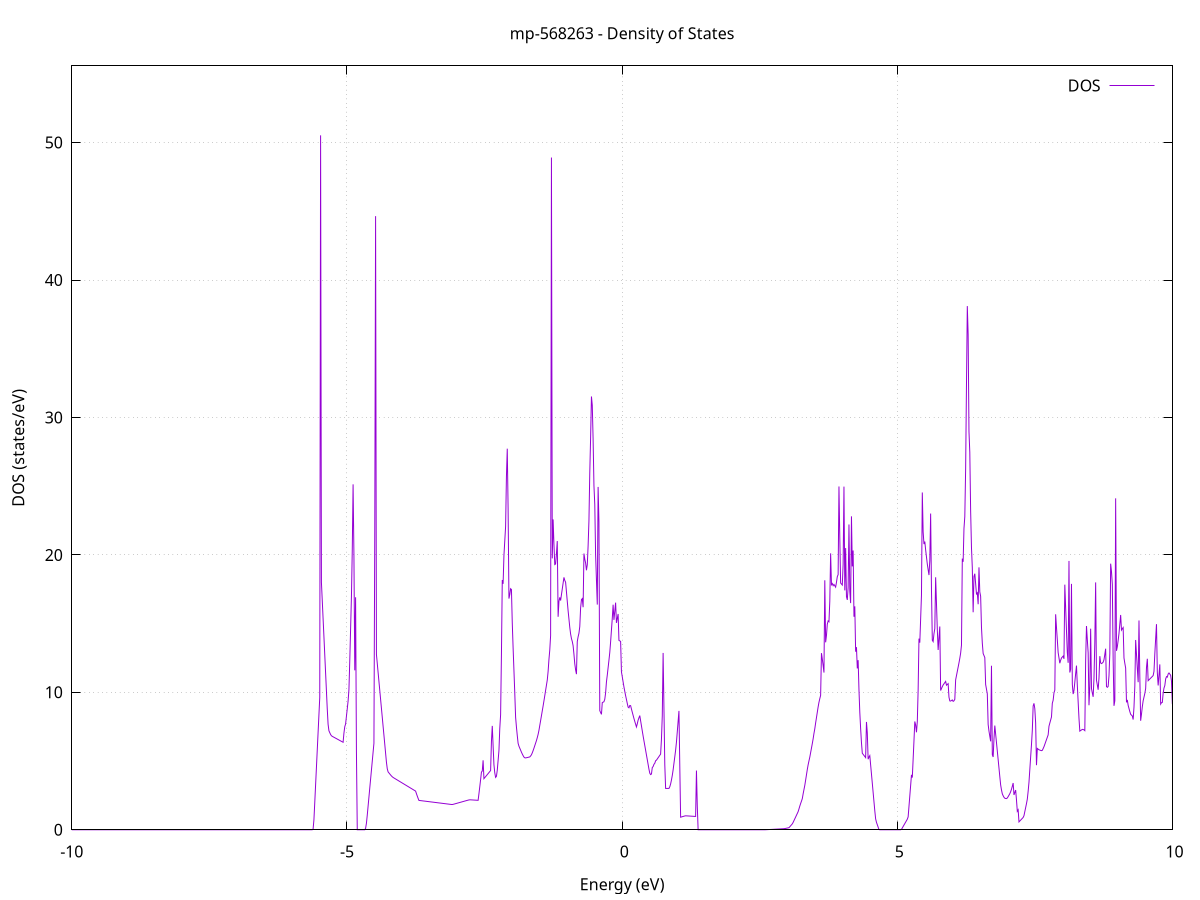 set title 'mp-568263 - Density of States'
set xlabel 'Energy (eV)'
set ylabel 'DOS (states/eV)'
set grid
set xrange [-10:10]
set yrange [0:55.580]
set xzeroaxis lt -1
set terminal png size 800,600
set output 'mp-568263_dos_gnuplot.png'
plot '-' using 1:2 with lines title 'DOS'
-14.837700 0.000000
-14.822500 0.000000
-14.807400 0.000000
-14.792200 0.000000
-14.777100 0.000000
-14.761900 0.000000
-14.746800 0.000000
-14.731700 0.000000
-14.716500 0.000000
-14.701400 0.000000
-14.686200 0.000000
-14.671100 0.000000
-14.655900 0.000000
-14.640800 0.000000
-14.625700 0.000000
-14.610500 0.000000
-14.595400 0.000000
-14.580200 0.000000
-14.565100 0.000000
-14.549900 0.000000
-14.534800 0.000000
-14.519700 0.000000
-14.504500 0.000000
-14.489400 0.000000
-14.474200 0.000000
-14.459100 0.000000
-14.443900 0.000000
-14.428800 0.000000
-14.413700 0.000000
-14.398500 0.000000
-14.383400 0.000000
-14.368200 0.000000
-14.353100 0.000000
-14.337900 0.000000
-14.322800 0.000000
-14.307700 0.000000
-14.292500 0.000000
-14.277400 0.000000
-14.262200 0.000000
-14.247100 0.000000
-14.231900 0.000000
-14.216800 0.000000
-14.201700 0.000000
-14.186500 0.000000
-14.171400 0.000000
-14.156200 0.000000
-14.141100 0.000000
-14.125900 0.000000
-14.110800 0.000000
-14.095700 0.000000
-14.080500 0.000000
-14.065400 0.000000
-14.050200 0.000000
-14.035100 0.000000
-14.019900 0.000000
-14.004800 0.000000
-13.989700 0.000000
-13.974500 0.000000
-13.959400 0.000000
-13.944200 0.000000
-13.929100 0.000000
-13.913900 0.000000
-13.898800 0.000000
-13.883700 0.000000
-13.868500 0.000000
-13.853400 0.000000
-13.838200 0.000000
-13.823100 0.000000
-13.807900 0.000000
-13.792800 0.000000
-13.777700 0.000000
-13.762500 0.000000
-13.747400 0.000000
-13.732200 0.000000
-13.717100 0.000000
-13.701900 0.000000
-13.686800 0.000000
-13.671700 0.000000
-13.656500 0.000000
-13.641400 0.000000
-13.626200 0.000000
-13.611100 0.000000
-13.595900 0.000000
-13.580800 0.000000
-13.565700 0.000000
-13.550500 0.000000
-13.535400 0.000000
-13.520200 0.000000
-13.505100 0.000000
-13.489900 0.000000
-13.474800 0.000000
-13.459700 92.457700
-13.444500 117.088900
-13.429400 73.744900
-13.414200 59.741200
-13.399100 91.254600
-13.383900 392.393600
-13.368800 118.407900
-13.353600 327.281800
-13.338500 81.419100
-13.323400 65.420200
-13.308200 60.007200
-13.293100 42.726800
-13.277900 845.178400
-13.262800 51.817900
-13.247600 15.681500
-13.232500 691.344100
-13.217400 260.769600
-13.202200 468.293900
-13.187100 200.844200
-13.171900 0.000000
-13.156800 0.000000
-13.141600 0.000000
-13.126500 146.527800
-13.111400 272.401500
-13.096200 134.084400
-13.081100 435.136700
-13.065900 0.000000
-13.050800 5.801700
-13.035600 15.669800
-13.020500 34.497500
-13.005400 44.873100
-12.990200 90.411000
-12.975100 227.543200
-12.959900 0.000000
-12.944800 0.000000
-12.929600 0.000000
-12.914500 0.000000
-12.899400 0.000000
-12.884200 0.000000
-12.869100 0.000000
-12.853900 0.000000
-12.838800 0.000000
-12.823600 0.000000
-12.808500 0.000000
-12.793400 0.000000
-12.778200 0.000000
-12.763100 0.000000
-12.747900 0.000000
-12.732800 0.000000
-12.717600 0.000000
-12.702500 0.000000
-12.687400 0.000000
-12.672200 0.000000
-12.657100 0.000000
-12.641900 0.000000
-12.626800 0.000000
-12.611600 0.000000
-12.596500 0.000000
-12.581400 0.000000
-12.566200 0.000000
-12.551100 0.000000
-12.535900 0.000000
-12.520800 0.000000
-12.505600 0.000000
-12.490500 0.000000
-12.475400 0.000000
-12.460200 0.000000
-12.445100 0.000000
-12.429900 0.000000
-12.414800 0.000000
-12.399600 0.000000
-12.384500 0.000000
-12.369400 0.000000
-12.354200 0.000000
-12.339100 0.000000
-12.323900 0.000000
-12.308800 0.000000
-12.293600 0.000000
-12.278500 0.000000
-12.263400 0.000000
-12.248200 0.000000
-12.233100 0.000000
-12.217900 0.000000
-12.202800 0.000000
-12.187600 0.000000
-12.172500 0.097200
-12.157400 0.330200
-12.142200 0.652800
-12.127100 1.072400
-12.111900 1.504400
-12.096800 1.936400
-12.081600 2.368400
-12.066500 2.800300
-12.051400 3.232300
-12.036200 3.664300
-12.021100 3.581800
-12.005900 3.413700
-11.990800 3.097900
-11.975600 2.840600
-11.960500 3.089300
-11.945400 3.521300
-11.930200 4.057600
-11.915100 4.618000
-11.899900 5.178300
-11.884800 5.738600
-11.869600 6.299000
-11.854500 6.859300
-11.839400 6.852600
-11.824200 7.303000
-11.809100 6.561000
-11.793900 6.788600
-11.778800 6.349100
-11.763600 6.463900
-11.748500 6.578800
-11.733300 6.693300
-11.718200 6.798300
-11.703100 6.886900
-11.687900 6.969600
-11.672800 7.046200
-11.657600 7.122800
-11.642500 7.199400
-11.627300 7.276000
-11.612200 7.352600
-11.597100 7.433800
-11.581900 7.525600
-11.566800 7.621300
-11.551600 7.717700
-11.536500 7.799100
-11.521300 7.870500
-11.506200 7.936200
-11.491100 8.001900
-11.475900 8.067600
-11.460800 8.133300
-11.445600 8.203500
-11.430500 8.278600
-11.415300 8.368000
-11.400200 8.465200
-11.385100 8.564800
-11.369900 8.664300
-11.354800 8.763900
-11.339600 8.863400
-11.324500 8.963000
-11.309300 9.062600
-11.294200 9.162100
-11.279100 9.261700
-11.263900 9.461500
-11.248800 9.797900
-11.233600 10.081900
-11.218500 10.289900
-11.203300 10.498000
-11.188200 10.706100
-11.173100 10.914200
-11.157900 11.122200
-11.142800 11.434200
-11.127600 11.778700
-11.112500 12.187700
-11.097300 12.671900
-11.082200 13.084500
-11.067100 13.511900
-11.051900 13.939400
-11.036800 14.366900
-11.021600 14.794300
-11.006500 15.221800
-10.991300 15.664400
-10.976200 16.139700
-10.961100 16.655300
-10.945900 17.181500
-10.930800 17.707600
-10.915600 18.233800
-10.900500 18.760000
-10.885300 20.088600
-10.870200 50.747400
-10.855100 25.533600
-10.839900 21.593900
-10.824800 21.076800
-10.809600 20.559800
-10.794500 20.387100
-10.779300 21.840200
-10.764200 37.894300
-10.749100 19.504000
-10.733900 17.688800
-10.718800 15.873500
-10.703600 11.028800
-10.688500 8.868600
-10.673300 7.861700
-10.658200 6.854800
-10.643100 5.848000
-10.627900 2.588200
-10.612800 0.000000
-10.597600 0.000000
-10.582500 0.000000
-10.567300 0.000000
-10.552200 0.000000
-10.537100 0.000000
-10.521900 0.000000
-10.506800 0.000000
-10.491600 0.000000
-10.476500 0.000000
-10.461300 0.000000
-10.446200 0.000000
-10.431100 0.000000
-10.415900 0.000000
-10.400800 0.000000
-10.385600 0.000000
-10.370500 0.000000
-10.355300 0.000000
-10.340200 0.000000
-10.325100 0.000000
-10.309900 0.000000
-10.294800 0.000000
-10.279600 0.000000
-10.264500 0.000000
-10.249300 0.000000
-10.234200 0.000000
-10.219100 0.000000
-10.203900 0.000000
-10.188800 0.000000
-10.173600 0.000000
-10.158500 0.000000
-10.143300 0.000000
-10.128200 0.000000
-10.113100 0.000000
-10.097900 0.000000
-10.082800 0.000000
-10.067600 0.000000
-10.052500 0.000000
-10.037300 0.000000
-10.022200 0.000000
-10.007000 0.000000
-9.991900 0.000000
-9.976800 0.000000
-9.961600 0.000000
-9.946500 0.000000
-9.931300 0.000000
-9.916200 0.000000
-9.901000 0.000000
-9.885900 0.000000
-9.870800 0.000000
-9.855600 0.000000
-9.840500 0.000000
-9.825300 0.000000
-9.810200 0.000000
-9.795000 0.000000
-9.779900 0.000000
-9.764800 0.000000
-9.749600 0.000000
-9.734500 0.000000
-9.719300 0.000000
-9.704200 0.000000
-9.689000 0.000000
-9.673900 0.000000
-9.658800 0.000000
-9.643600 0.000000
-9.628500 0.000000
-9.613300 0.000000
-9.598200 0.000000
-9.583000 0.000000
-9.567900 0.000000
-9.552800 0.000000
-9.537600 0.000000
-9.522500 0.000000
-9.507300 0.000000
-9.492200 0.000000
-9.477000 0.000000
-9.461900 0.000000
-9.446800 0.000000
-9.431600 0.000000
-9.416500 0.000000
-9.401300 0.000000
-9.386200 0.000000
-9.371000 0.000000
-9.355900 0.000000
-9.340800 0.000000
-9.325600 0.000000
-9.310500 0.000000
-9.295300 0.000000
-9.280200 0.000000
-9.265000 0.000000
-9.249900 0.000000
-9.234800 0.000000
-9.219600 0.000000
-9.204500 0.000000
-9.189300 0.000000
-9.174200 0.000000
-9.159000 0.000000
-9.143900 0.000000
-9.128800 0.000000
-9.113600 0.000000
-9.098500 0.000000
-9.083300 0.000000
-9.068200 0.000000
-9.053000 0.000000
-9.037900 0.000000
-9.022800 0.000000
-9.007600 0.000000
-8.992500 0.000000
-8.977300 0.000000
-8.962200 0.000000
-8.947000 0.000000
-8.931900 0.000000
-8.916800 0.000000
-8.901600 0.000000
-8.886500 0.000000
-8.871300 0.000000
-8.856200 0.000000
-8.841000 0.000000
-8.825900 0.000000
-8.810800 0.000000
-8.795600 0.000000
-8.780500 0.000000
-8.765300 0.000000
-8.750200 0.000000
-8.735000 0.000000
-8.719900 0.000000
-8.704800 0.000000
-8.689600 0.000000
-8.674500 0.000000
-8.659300 0.000000
-8.644200 0.000000
-8.629000 0.000000
-8.613900 0.000000
-8.598800 0.000000
-8.583600 0.000000
-8.568500 0.000000
-8.553300 0.000000
-8.538200 0.000000
-8.523000 0.000000
-8.507900 0.000000
-8.492800 0.000000
-8.477600 0.000000
-8.462500 0.000000
-8.447300 0.000000
-8.432200 0.000000
-8.417000 0.000000
-8.401900 0.000000
-8.386700 0.000000
-8.371600 0.000000
-8.356500 0.000000
-8.341300 0.000000
-8.326200 0.000000
-8.311000 0.000000
-8.295900 0.000000
-8.280700 0.000000
-8.265600 0.000000
-8.250500 0.000000
-8.235300 0.000000
-8.220200 0.000000
-8.205000 0.000000
-8.189900 0.000000
-8.174700 0.000000
-8.159600 0.000000
-8.144500 0.000000
-8.129300 0.000000
-8.114200 0.000000
-8.099000 0.000000
-8.083900 0.000000
-8.068700 0.000000
-8.053600 0.000000
-8.038500 0.000000
-8.023300 0.000000
-8.008200 0.000000
-7.993000 0.000000
-7.977900 0.000000
-7.962700 0.000000
-7.947600 0.000000
-7.932500 0.000000
-7.917300 0.000000
-7.902200 0.000000
-7.887000 0.000000
-7.871900 0.000000
-7.856700 0.000000
-7.841600 0.000000
-7.826500 0.000000
-7.811300 0.000000
-7.796200 0.000000
-7.781000 0.000000
-7.765900 0.000000
-7.750700 0.000000
-7.735600 0.000000
-7.720500 0.000000
-7.705300 0.000000
-7.690200 0.000000
-7.675000 0.000000
-7.659900 0.000000
-7.644700 0.000000
-7.629600 0.000000
-7.614500 0.000000
-7.599300 0.000000
-7.584200 0.000000
-7.569000 0.000000
-7.553900 0.000000
-7.538700 0.000000
-7.523600 0.000000
-7.508500 0.000000
-7.493300 0.000000
-7.478200 0.000000
-7.463000 0.000000
-7.447900 0.000000
-7.432700 0.000000
-7.417600 0.000000
-7.402500 0.000000
-7.387300 0.000000
-7.372200 0.000000
-7.357000 0.000000
-7.341900 0.000000
-7.326700 0.000000
-7.311600 0.000000
-7.296500 0.000000
-7.281300 0.000000
-7.266200 0.000000
-7.251000 0.000000
-7.235900 0.000000
-7.220700 0.000000
-7.205600 0.000000
-7.190500 0.000000
-7.175300 0.000000
-7.160200 0.000000
-7.145000 0.000000
-7.129900 0.000000
-7.114700 0.000000
-7.099600 0.000000
-7.084500 0.000000
-7.069300 0.000000
-7.054200 0.000000
-7.039000 0.000000
-7.023900 0.000000
-7.008700 0.000000
-6.993600 0.000000
-6.978500 0.000000
-6.963300 0.000000
-6.948200 0.000000
-6.933000 0.000000
-6.917900 0.000000
-6.902700 0.000000
-6.887600 0.000000
-6.872500 0.000000
-6.857300 0.000000
-6.842200 0.000000
-6.827000 0.000000
-6.811900 0.000000
-6.796700 0.000000
-6.781600 0.000000
-6.766500 0.000000
-6.751300 0.000000
-6.736200 0.000000
-6.721000 0.000000
-6.705900 0.000000
-6.690700 0.000000
-6.675600 0.000000
-6.660400 0.000000
-6.645300 0.000000
-6.630200 0.000000
-6.615000 0.000000
-6.599900 0.000000
-6.584700 0.000000
-6.569600 0.000000
-6.554400 0.000000
-6.539300 0.000000
-6.524200 0.000000
-6.509000 0.000000
-6.493900 0.000000
-6.478700 0.000000
-6.463600 0.000000
-6.448400 0.000000
-6.433300 0.000000
-6.418200 0.000000
-6.403000 0.000000
-6.387900 0.000000
-6.372700 0.000000
-6.357600 0.000000
-6.342400 0.000000
-6.327300 0.000000
-6.312200 0.000000
-6.297000 0.000000
-6.281900 0.000000
-6.266700 0.000000
-6.251600 0.000000
-6.236400 0.000000
-6.221300 0.000000
-6.206200 0.000000
-6.191000 0.000000
-6.175900 0.000000
-6.160700 0.000000
-6.145600 0.000000
-6.130400 0.000000
-6.115300 0.000000
-6.100200 0.000000
-6.085000 0.000000
-6.069900 0.000000
-6.054700 0.000000
-6.039600 0.000000
-6.024400 0.000000
-6.009300 0.000000
-5.994200 0.000000
-5.979000 0.000000
-5.963900 0.000000
-5.948700 0.000000
-5.933600 0.000000
-5.918400 0.000000
-5.903300 0.000000
-5.888200 0.000000
-5.873000 0.000000
-5.857900 0.000000
-5.842700 0.000000
-5.827600 0.000000
-5.812400 0.000000
-5.797300 0.000000
-5.782200 0.000000
-5.767000 0.000000
-5.751900 0.000000
-5.736700 0.000000
-5.721600 0.000000
-5.706400 0.000000
-5.691300 0.000000
-5.676200 0.000000
-5.661000 0.000000
-5.645900 0.000000
-5.630700 0.000000
-5.615600 0.055700
-5.600400 0.724300
-5.585300 1.971200
-5.570200 3.248300
-5.555000 4.525400
-5.539900 5.802600
-5.524700 7.079700
-5.509600 8.356800
-5.494400 9.634000
-5.479300 50.527200
-5.464200 17.996200
-5.449000 16.681600
-5.433900 15.366900
-5.418700 14.052300
-5.403600 12.737700
-5.388400 11.423000
-5.373300 10.108400
-5.358200 8.793700
-5.343000 7.675900
-5.327900 7.204500
-5.312700 7.067200
-5.297600 6.933400
-5.282400 6.842600
-5.267300 6.798400
-5.252200 6.765200
-5.237000 6.732000
-5.221900 6.698800
-5.206700 6.665500
-5.191600 6.632300
-5.176400 6.599100
-5.161300 6.565900
-5.146200 6.532600
-5.131000 6.499400
-5.115900 6.466200
-5.100700 6.433000
-5.085600 6.399700
-5.070400 6.366500
-5.055300 7.028300
-5.040100 7.498500
-5.025000 7.696800
-5.009900 8.253200
-4.994700 8.809600
-4.979600 9.366100
-4.964400 10.190300
-4.949300 12.250100
-4.934100 14.598200
-4.919000 16.946300
-4.903900 20.286000
-4.888700 25.133900
-4.873600 19.984700
-4.858400 11.600900
-4.843300 16.915000
-4.828100 5.709100
-4.813000 0.000000
-4.797900 0.000000
-4.782700 0.000000
-4.767600 0.000000
-4.752400 0.000000
-4.737300 0.000000
-4.722100 0.000000
-4.707000 0.000000
-4.691900 0.000000
-4.676700 0.000000
-4.661600 0.103500
-4.646400 0.471400
-4.631300 1.065100
-4.616100 1.718900
-4.601000 2.372700
-4.585900 3.026500
-4.570700 3.680300
-4.555600 4.334200
-4.540400 4.988000
-4.525300 5.641800
-4.510100 6.295600
-4.495000 21.596300
-4.479900 44.647400
-4.464700 12.760700
-4.449600 12.107500
-4.434400 11.454300
-4.419300 10.801100
-4.404100 10.147800
-4.389000 9.494600
-4.373900 8.841400
-4.358700 8.188200
-4.343600 7.535000
-4.328400 6.881800
-4.313300 6.228600
-4.298100 5.575400
-4.283000 4.922200
-4.267900 4.441300
-4.252700 4.212400
-4.237600 4.137400
-4.222400 4.062400
-4.207300 3.987400
-4.192100 3.918000
-4.177000 3.856800
-4.161900 3.809300
-4.146700 3.769900
-4.131600 3.733100
-4.116400 3.696400
-4.101300 3.659600
-4.086100 3.622800
-4.071000 3.586100
-4.055900 3.549300
-4.040700 3.512500
-4.025600 3.475800
-4.010400 3.439000
-3.995300 3.402200
-3.980100 3.365400
-3.965000 3.328700
-3.949900 3.291900
-3.934700 3.255100
-3.919600 3.218400
-3.904400 3.181600
-3.889300 3.144800
-3.874100 3.108100
-3.859000 3.071300
-3.843900 3.034500
-3.828700 2.997800
-3.813600 2.961000
-3.798400 2.924200
-3.783300 2.887500
-3.768100 2.850700
-3.753000 2.813900
-3.737900 2.627200
-3.722700 2.453300
-3.707600 2.288900
-3.692400 2.137200
-3.677300 2.129600
-3.662100 2.122000
-3.647000 2.114400
-3.631900 2.106800
-3.616700 2.099200
-3.601600 2.091600
-3.586400 2.084000
-3.571300 2.076400
-3.556100 2.068800
-3.541000 2.061200
-3.525900 2.053600
-3.510700 2.046000
-3.495600 2.038400
-3.480400 2.030800
-3.465300 2.023200
-3.450100 2.015600
-3.435000 2.008000
-3.419800 2.000400
-3.404700 1.992800
-3.389600 1.985200
-3.374400 1.977600
-3.359300 1.970000
-3.344100 1.962400
-3.329000 1.954800
-3.313800 1.947200
-3.298700 1.939600
-3.283600 1.932000
-3.268400 1.924400
-3.253300 1.916800
-3.238100 1.909200
-3.223000 1.901600
-3.207800 1.894000
-3.192700 1.886400
-3.177600 1.878800
-3.162400 1.871200
-3.147300 1.863600
-3.132100 1.856000
-3.117000 1.848400
-3.101800 1.840800
-3.086700 1.839000
-3.071600 1.850200
-3.056400 1.866800
-3.041300 1.883800
-3.026100 1.900900
-3.011000 1.917900
-2.995800 1.935000
-2.980700 1.952000
-2.965600 1.969100
-2.950400 1.986100
-2.935300 2.003200
-2.920100 2.020200
-2.905000 2.037300
-2.889800 2.054300
-2.874700 2.071400
-2.859600 2.088400
-2.844400 2.105500
-2.829300 2.122500
-2.814100 2.139600
-2.799000 2.156600
-2.783800 2.170600
-2.768700 2.178300
-2.753600 2.178000
-2.738400 2.174700
-2.723300 2.170700
-2.708100 2.166700
-2.693000 2.162600
-2.677800 2.158600
-2.662700 2.154600
-2.647600 2.150600
-2.632400 2.146600
-2.617300 2.142600
-2.602100 2.618100
-2.587000 3.127500
-2.571800 3.648400
-2.556700 4.196600
-2.541600 4.273000
-2.526400 5.053200
-2.511300 3.718700
-2.496100 3.792500
-2.481000 3.866300
-2.465800 3.940100
-2.450700 4.013900
-2.435600 4.087600
-2.420400 4.161400
-2.405300 4.235200
-2.390100 4.309000
-2.375000 6.411800
-2.359800 7.560700
-2.344700 6.110500
-2.329600 4.734600
-2.314400 4.147100
-2.299300 3.811000
-2.284100 3.888900
-2.269000 4.337100
-2.253800 5.045500
-2.238700 5.754000
-2.223600 7.357100
-2.208400 8.370800
-2.193300 12.744700
-2.178100 18.172000
-2.163000 17.897000
-2.147800 19.960700
-2.132700 21.011600
-2.117600 22.062600
-2.102400 25.698900
-2.087300 27.729900
-2.072100 23.372900
-2.057000 16.820600
-2.041800 17.108800
-2.026700 17.539500
-2.011600 17.482000
-1.996400 15.047500
-1.981300 13.242800
-1.966100 11.592000
-1.951000 9.947500
-1.935800 8.184700
-1.920700 7.475200
-1.905600 6.857500
-1.890400 6.291000
-1.875300 6.085700
-1.860100 5.939700
-1.845000 5.793600
-1.829800 5.647600
-1.814700 5.515400
-1.799600 5.395900
-1.784400 5.289500
-1.769300 5.238800
-1.754100 5.227400
-1.739000 5.241900
-1.723800 5.256400
-1.708700 5.271000
-1.693500 5.285500
-1.678400 5.300000
-1.663300 5.369800
-1.648100 5.456200
-1.633000 5.597100
-1.617800 5.758400
-1.602700 5.934400
-1.587500 6.118900
-1.572400 6.303400
-1.557300 6.487900
-1.542100 6.703500
-1.527000 6.940900
-1.511800 7.232600
-1.496700 7.587300
-1.481500 7.941900
-1.466400 8.296500
-1.451300 8.651200
-1.436100 9.005800
-1.421000 9.374700
-1.405800 9.756100
-1.390700 10.137500
-1.375500 10.518800
-1.360400 10.900200
-1.345300 11.517700
-1.330100 12.390000
-1.315000 13.076800
-1.299800 14.131300
-1.284700 48.908800
-1.269500 19.747300
-1.254400 22.579200
-1.239300 20.792400
-1.224100 19.296400
-1.209000 19.339400
-1.193800 20.092400
-1.178700 21.007100
-1.163500 15.495200
-1.148400 16.617600
-1.133300 16.907400
-1.118100 16.682100
-1.103000 17.102800
-1.087800 17.523500
-1.072700 17.944200
-1.057500 18.364900
-1.042400 18.142500
-1.027300 18.010500
-1.012100 17.317500
-0.997000 16.624500
-0.981800 15.931600
-0.966700 15.332900
-0.951500 14.727900
-0.936400 14.244900
-0.921300 13.914500
-0.906100 13.699900
-0.891000 13.391300
-0.875800 12.772000
-0.860700 12.074300
-0.845500 11.635500
-0.830400 11.323100
-0.815300 13.695400
-0.800100 14.041800
-0.785000 14.299900
-0.769800 14.786300
-0.754700 16.138300
-0.739500 16.747200
-0.724400 16.818200
-0.709300 16.193400
-0.694100 20.096900
-0.679000 19.691300
-0.663800 19.414100
-0.648700 18.881600
-0.633500 19.285800
-0.618400 20.661700
-0.603300 22.488800
-0.588100 25.972100
-0.573000 28.508500
-0.557800 31.526000
-0.542700 30.890100
-0.527500 28.407100
-0.512400 25.047100
-0.497300 23.670200
-0.482100 20.001200
-0.467000 18.181200
-0.451800 16.385800
-0.436700 24.946400
-0.421500 22.397300
-0.406400 8.669900
-0.391300 8.533500
-0.376100 8.397100
-0.361000 9.251800
-0.345800 9.284500
-0.330700 9.315900
-0.315500 9.497300
-0.300400 9.963500
-0.285300 10.756400
-0.270100 11.248500
-0.255000 11.792000
-0.239800 12.335500
-0.224700 12.898900
-0.209500 13.676800
-0.194400 14.532500
-0.179300 15.380600
-0.164100 16.377700
-0.149000 15.269000
-0.133800 15.899300
-0.118700 16.525900
-0.103500 15.052800
-0.088400 15.377300
-0.073200 15.701800
-0.058100 13.779500
-0.043000 13.743500
-0.027800 13.707600
-0.012700 11.494900
0.002500 11.125900
0.017600 10.757000
0.032800 10.390300
0.047900 10.065600
0.063000 9.760400
0.078200 9.477100
0.093300 9.193900
0.108500 8.922100
0.123600 8.873800
0.138800 9.043800
0.153900 9.031500
0.169000 8.786400
0.184200 8.553300
0.199300 8.324900
0.214500 8.096500
0.229600 7.884500
0.244800 7.682900
0.259900 7.481300
0.275000 7.706300
0.290200 7.974600
0.305300 8.147800
0.320500 8.309100
0.335600 7.936200
0.350800 7.563300
0.365900 7.190600
0.381000 6.826400
0.396200 6.475900
0.411300 6.131900
0.426500 5.787800
0.441600 5.443700
0.456800 5.099700
0.471900 4.755600
0.487000 4.411600
0.502200 4.117000
0.517300 4.015900
0.532500 4.055600
0.547600 4.528600
0.562800 4.599000
0.577900 4.762900
0.593000 4.837400
0.608200 5.021500
0.623300 5.064900
0.638500 5.153000
0.653600 5.241000
0.668800 5.329000
0.683900 5.417000
0.699000 5.505100
0.714200 6.594100
0.729300 8.297000
0.744500 12.867200
0.759600 8.806500
0.774800 4.745800
0.789900 3.007800
0.805000 3.008400
0.820200 3.008900
0.835300 3.009500
0.850500 3.010000
0.865600 3.128200
0.880800 3.335900
0.895900 3.618800
0.911000 3.951900
0.926200 4.353500
0.941300 4.831100
0.956500 5.308700
0.971600 5.786300
0.986800 6.380800
1.001900 7.128500
1.017000 7.888900
1.032200 8.649300
1.047300 4.676900
1.062500 0.915000
1.077600 0.933100
1.092800 0.951100
1.107900 0.969100
1.123000 0.987100
1.138200 1.005100
1.153300 1.016300
1.168500 1.012400
1.183600 1.008500
1.198800 1.004700
1.213900 1.000800
1.229000 0.996900
1.244200 0.993000
1.259300 0.989100
1.274500 0.985200
1.289600 0.981300
1.304800 0.977400
1.319900 0.973500
1.335000 0.969700
1.350200 4.308000
1.365300 1.738900
1.380500 0.000000
1.395600 0.000000
1.410800 0.000000
1.425900 0.000000
1.441000 0.000000
1.456200 0.000000
1.471300 0.000000
1.486500 0.000000
1.501600 0.000000
1.516800 0.000000
1.531900 0.000000
1.547000 0.000000
1.562200 0.000000
1.577300 0.000000
1.592500 0.000000
1.607600 0.000000
1.622800 0.000000
1.637900 0.000000
1.653100 0.000000
1.668200 0.000000
1.683300 0.000000
1.698500 0.000000
1.713600 0.000000
1.728800 0.000000
1.743900 0.000000
1.759100 0.000000
1.774200 0.000000
1.789300 0.000000
1.804500 0.000000
1.819600 0.000000
1.834800 0.000000
1.849900 0.000000
1.865100 0.000000
1.880200 0.000000
1.895300 0.000000
1.910500 0.000000
1.925600 0.000000
1.940800 0.000000
1.955900 0.000000
1.971100 0.000000
1.986200 0.000000
2.001300 0.000000
2.016500 0.000000
2.031600 0.000000
2.046800 0.000000
2.061900 0.000000
2.077100 0.000000
2.092200 0.000000
2.107300 0.000000
2.122500 0.000000
2.137600 0.000000
2.152800 0.000000
2.167900 0.000000
2.183100 0.000000
2.198200 0.000000
2.213300 0.000000
2.228500 0.000000
2.243600 0.000000
2.258800 0.000000
2.273900 0.000000
2.289100 0.000000
2.304200 0.000000
2.319300 0.000000
2.334500 0.000000
2.349600 0.000000
2.364800 0.000000
2.379900 0.000000
2.395100 0.000000
2.410200 0.000000
2.425300 0.000000
2.440500 0.000000
2.455600 0.000000
2.470800 0.000000
2.485900 0.000000
2.501100 0.000000
2.516200 0.000000
2.531300 0.000000
2.546500 0.000000
2.561600 0.000000
2.576800 0.000000
2.591900 0.000000
2.607100 0.003000
2.622200 0.006400
2.637300 0.009800
2.652500 0.013200
2.667600 0.016500
2.682800 0.019900
2.697900 0.023300
2.713100 0.026700
2.728200 0.030100
2.743300 0.033500
2.758500 0.036900
2.773600 0.040200
2.788800 0.043600
2.803900 0.047000
2.819100 0.050400
2.834200 0.053800
2.849300 0.057200
2.864500 0.060600
2.879600 0.063900
2.894800 0.067300
2.909900 0.070700
2.925100 0.074100
2.940200 0.079000
2.955300 0.087300
2.970500 0.099900
2.985600 0.113100
3.000800 0.126300
3.015900 0.139600
3.031100 0.152800
3.046200 0.219400
3.061300 0.289100
3.076500 0.358800
3.091600 0.428500
3.106800 0.536600
3.121900 0.666400
3.137100 0.796200
3.152200 0.926000
3.167300 1.055800
3.182500 1.185600
3.197600 1.318300
3.212800 1.515600
3.227900 1.721300
3.243100 1.909000
3.258200 2.082000
3.273400 2.265900
3.288500 2.610700
3.303600 2.921100
3.318800 3.231600
3.333900 3.609100
3.349100 3.996300
3.364200 4.382800
3.379400 4.725200
3.394500 5.011300
3.409600 5.281900
3.424800 5.610800
3.439900 5.939600
3.455100 6.268400
3.470200 6.614200
3.485400 7.010300
3.500500 7.351600
3.515600 7.769500
3.530800 8.158400
3.545900 8.547300
3.561100 8.936200
3.576200 9.274100
3.591400 9.540300
3.606500 9.780500
3.621600 12.851900
3.636800 12.426200
3.651900 11.950400
3.667100 11.437500
3.682200 18.154600
3.697400 13.638900
3.712500 14.136200
3.727600 14.958700
3.742800 15.195000
3.757900 15.135200
3.773100 16.630500
3.788200 20.113800
3.803400 17.834800
3.818500 17.919700
3.833600 17.759500
3.848800 17.851600
3.863900 17.752500
3.879100 17.654200
3.894200 18.003900
3.909400 18.418500
3.924500 18.564100
3.939600 24.979800
3.954800 21.269200
3.969900 17.954300
3.985100 17.880700
4.000200 17.807500
4.015400 19.324600
4.030500 24.968000
4.045600 17.418500
4.060800 20.493700
4.075900 16.963200
4.091100 16.725300
4.106200 17.637600
4.121400 22.213600
4.136500 17.352800
4.151600 16.490200
4.166800 22.803000
4.181900 19.161900
4.197100 20.322200
4.212200 15.500100
4.227400 16.255200
4.242500 12.957800
4.257600 13.287800
4.272800 11.740000
4.287900 12.342700
4.303100 10.182400
4.318200 8.547400
4.333400 7.366800
4.348500 6.336300
4.363600 5.569700
4.378800 5.490100
4.393900 5.410500
4.409100 5.330900
4.424200 5.251400
4.439400 7.846400
4.454500 7.045500
4.469600 5.134100
4.484800 5.291000
4.499900 5.394300
4.515100 4.724900
4.530200 4.055400
4.545400 3.386000
4.560500 2.716600
4.575600 2.047100
4.590800 1.377700
4.605900 0.795800
4.621100 0.542800
4.636200 0.367700
4.651400 0.192600
4.666500 0.017500
4.681600 0.000000
4.696800 0.000000
4.711900 0.000000
4.727100 0.000000
4.742200 0.000000
4.757400 0.000000
4.772500 0.000000
4.787600 0.000000
4.802800 0.000000
4.817900 0.000000
4.833100 0.000000
4.848200 0.000000
4.863400 0.000000
4.878500 0.000000
4.893700 0.000000
4.908800 0.000000
4.923900 0.000000
4.939100 0.000000
4.954200 0.000000
4.969400 0.000000
4.984500 0.000000
4.999700 0.000000
5.014800 0.000000
5.029900 0.000000
5.045100 0.000000
5.060200 0.000000
5.075400 0.027300
5.090500 0.133200
5.105700 0.239000
5.120800 0.344900
5.135900 0.450800
5.151100 0.556600
5.166200 0.662500
5.181400 0.768300
5.196500 0.938500
5.211700 1.697100
5.226800 2.455600
5.241900 3.214200
5.257100 3.994700
5.272200 3.800200
5.287400 5.134700
5.302500 6.469200
5.317700 7.879500
5.332800 7.623800
5.347900 7.092000
5.363100 7.874900
5.378200 10.176700
5.393400 13.905500
5.408500 13.615400
5.423700 15.341800
5.438800 17.068300
5.453900 24.541700
5.469100 21.673300
5.484200 20.788300
5.499400 20.968500
5.514500 20.366900
5.529700 19.848500
5.544800 19.337300
5.559900 18.925600
5.575100 18.533600
5.590200 19.588700
5.605400 23.008000
5.620500 17.486200
5.635700 13.790300
5.650800 13.690600
5.665900 14.261200
5.681100 14.640900
5.696200 18.372400
5.711400 16.479000
5.726500 14.585600
5.741700 13.083300
5.756800 13.966900
5.771900 14.791800
5.787100 10.132700
5.802200 10.273200
5.817400 10.413800
5.832500 10.536400
5.847700 10.622400
5.862800 10.708500
5.877900 10.794600
5.893100 10.520300
5.908200 10.576300
5.923400 10.632300
5.938500 9.652200
5.953700 9.375600
5.968800 9.364100
5.983900 9.405600
5.999100 9.447100
6.014200 9.342000
6.029400 9.385100
6.044500 9.489600
6.059700 10.904900
6.074800 11.214600
6.089900 11.524200
6.105100 11.833900
6.120200 12.143500
6.135400 12.477700
6.150500 12.853500
6.165700 13.429700
6.180800 19.726700
6.195900 19.500500
6.211100 21.915900
6.226200 22.788900
6.241400 26.274400
6.256500 32.330500
6.271700 38.101700
6.286800 36.035600
6.301900 28.988500
6.317100 27.457700
6.332200 23.196100
6.347400 20.526100
6.362500 19.061700
6.377700 15.827100
6.392800 18.431700
6.407900 18.630800
6.423100 17.897600
6.438200 17.164500
6.453400 17.240100
6.468500 16.411000
6.483700 19.096000
6.498800 17.309700
6.513900 16.990900
6.529100 14.725900
6.544200 13.584700
6.559400 12.829400
6.574500 12.679400
6.589700 12.529500
6.604800 10.569800
6.620000 10.228200
6.635100 9.886600
6.650200 7.664400
6.665400 7.175800
6.680500 6.804000
6.695700 6.434300
6.710800 11.933200
6.726000 5.464300
6.741100 5.297000
6.756200 6.600800
6.771400 7.581100
6.786500 6.962600
6.801700 6.344100
6.816800 5.725700
6.832000 5.107200
6.847100 4.488700
6.862200 3.870200
6.877400 3.267600
6.892500 2.900800
6.907700 2.618200
6.922800 2.477300
6.938000 2.364600
6.953100 2.295200
6.968200 2.275400
6.983400 2.270500
6.998500 2.314200
7.013700 2.412500
7.028800 2.517200
7.044000 2.625300
7.059100 2.767800
7.074200 2.947600
7.089400 3.165700
7.104500 3.401500
7.119700 2.534000
7.134800 2.711900
7.150000 2.889900
7.165100 2.176100
7.180200 1.346500
7.195400 1.449900
7.210500 0.572500
7.225700 0.637100
7.240800 0.701700
7.256000 0.766300
7.271100 0.830900
7.286200 0.895500
7.301400 1.026500
7.316500 1.318600
7.331700 1.610700
7.346800 1.902800
7.362000 2.231900
7.377100 2.800200
7.392200 3.458300
7.407400 4.374300
7.422500 5.290400
7.437700 6.206400
7.452800 7.228600
7.468000 9.003700
7.483100 9.198100
7.498200 8.813700
7.513400 7.767100
7.528500 4.700100
7.543700 5.918300
7.558800 5.870300
7.574000 5.822300
7.589100 5.796100
7.604200 5.776300
7.619400 5.756400
7.634500 5.779800
7.649700 5.908800
7.664800 6.044300
7.680000 6.215900
7.695100 6.387600
7.710200 6.559200
7.725400 6.730800
7.740500 6.902400
7.755700 7.534700
7.770800 7.759400
7.786000 7.984000
7.801100 8.208700
7.816200 9.203900
7.831400 9.424900
7.846500 9.968200
7.861700 10.160900
7.876800 15.678400
7.892000 14.713400
7.907100 13.820100
7.922200 12.898700
7.937400 12.507900
7.952500 12.117100
7.967700 12.330800
7.982800 12.497400
7.998000 12.570100
8.013100 12.635500
8.028200 12.437400
8.043400 17.835100
8.058500 16.147200
8.073700 14.476900
8.088800 12.906500
8.104000 12.148500
8.119100 19.559000
8.134200 11.444400
8.149400 11.676500
8.164500 17.891100
8.179700 10.585900
8.194800 9.874700
8.210000 10.143000
8.225100 10.742600
8.240300 11.361400
8.255400 11.944700
8.270500 10.514500
8.285700 9.311000
8.300800 8.107500
8.316000 7.177500
8.331100 7.220900
8.346300 7.262700
8.361400 7.304000
8.376500 7.300000
8.391700 7.266000
8.406800 7.212200
8.422000 12.312200
8.437100 14.823300
8.452300 13.828100
8.467400 12.884000
8.482500 9.061700
8.497700 10.449200
8.512800 14.630900
8.528000 10.268600
8.543100 9.945900
8.558300 9.673900
8.573400 11.041000
8.588500 13.635200
8.603700 17.996200
8.618800 10.880800
8.634000 10.533700
8.649100 10.186600
8.664300 11.044400
8.679400 12.633200
8.694500 12.138700
8.709700 12.089000
8.724800 12.133600
8.740000 12.195800
8.755100 12.375200
8.770300 12.762000
8.785400 13.175400
8.800500 10.424500
8.815700 10.364700
8.830800 10.425800
8.846000 11.205800
8.861100 12.827000
8.876300 19.361800
8.891400 18.797200
8.906500 17.869700
8.921700 12.412500
8.936800 9.018600
8.952000 9.381700
8.967100 24.115100
8.982300 13.019300
8.997400 13.317000
9.012500 13.772700
9.027700 14.285500
9.042800 14.957600
9.058000 15.629700
9.073100 14.531500
9.088300 14.629700
9.103400 14.713000
9.118500 12.499100
9.133700 12.112800
9.148800 11.769100
9.164000 9.271900
9.179100 9.448100
9.194300 9.049100
9.209400 8.825100
9.224500 8.601100
9.239700 8.403700
9.254800 8.341100
9.270000 8.278600
9.285100 8.019100
9.300300 8.920900
9.315400 10.449500
9.330500 13.808700
9.345700 12.760700
9.360800 11.750300
9.376000 10.739900
9.391100 15.230900
9.406300 11.146500
9.421400 7.932600
9.436500 8.413800
9.451700 8.955900
9.466800 9.384300
9.482000 9.650000
9.497100 9.915700
9.512300 10.284900
9.527400 11.808800
9.542500 12.442100
9.557700 10.847700
9.572800 10.909400
9.588000 10.971100
9.603100 11.032700
9.618300 11.094400
9.633400 11.156100
9.648500 11.217800
9.663700 11.531800
9.678800 12.814000
9.694000 13.911100
9.709100 14.959200
9.724300 11.443600
9.739400 10.499800
9.754500 11.266600
9.769700 12.033400
9.784800 9.144300
9.800000 9.244600
9.815100 9.265900
9.830300 9.943300
9.845400 10.311000
9.860500 10.494400
9.875700 10.974700
9.890800 11.145400
9.906000 11.108100
9.921100 11.336000
9.936300 11.408400
9.951400 11.325800
9.966600 11.243300
9.981700 10.821600
9.996800 9.182100
10.012000 9.196600
10.027100 9.211100
10.042300 9.225500
10.057400 12.581800
10.072600 12.359100
10.087700 10.401800
10.102800 10.268500
10.118000 10.696100
10.133100 11.045100
10.148300 10.990700
10.163400 10.654200
10.178600 10.317800
10.193700 8.727900
10.208800 8.834200
10.224000 8.940400
10.239100 9.046600
10.254300 9.152800
10.269400 8.687600
10.284600 9.030800
10.299700 9.490500
10.314800 8.532300
10.330000 6.867900
10.345100 7.222500
10.360300 9.130900
10.375400 9.589400
10.390600 9.276500
10.405700 9.030300
10.420800 8.786300
10.436000 8.542300
10.451100 8.298400
10.466300 8.054400
10.481400 7.810400
10.496600 9.137400
10.511700 14.687800
10.526800 12.410700
10.542000 7.242800
10.557100 7.420400
10.572300 19.369500
10.587400 20.753300
10.602600 16.705100
10.617700 19.859000
10.632800 17.445000
10.648000 12.072800
10.663100 12.050400
10.678300 11.978600
10.693400 11.296400
10.708600 10.319500
10.723700 12.460800
10.738800 11.439600
10.754000 10.418500
10.769100 9.729800
10.784300 9.158600
10.799400 10.681000
10.814600 12.371100
10.829700 12.259300
10.844800 12.147500
10.860000 12.072100
10.875100 13.376600
10.890300 11.116100
10.905400 10.601700
10.920600 9.233900
10.935700 8.995700
10.950800 8.757500
10.966000 11.104700
10.981100 10.606200
10.996300 10.267000
11.011400 10.036500
11.026600 9.822300
11.041700 9.608100
11.056800 9.721900
11.072000 10.090500
11.087100 10.459200
11.102300 10.827900
11.117400 9.302900
11.132600 6.857600
11.147700 6.981000
11.162800 7.067900
11.178000 7.086700
11.193100 7.105600
11.208300 7.114300
11.223400 7.105000
11.238600 7.073500
11.253700 6.976900
11.268800 6.880400
11.284000 6.783800
11.299100 7.324200
11.314300 7.189200
11.329400 8.208600
11.344600 8.648100
11.359700 9.256900
11.374800 10.371600
11.390000 11.063200
11.405100 11.754900
11.420300 12.401400
11.435400 12.312800
11.450600 12.030200
11.465700 14.621700
11.480800 13.886300
11.496000 14.621600
11.511100 13.030200
11.526300 12.139900
11.541400 11.426200
11.556600 10.712500
11.571700 10.694000
11.586900 12.031300
11.602000 13.382000
11.617100 14.238200
11.632300 10.378400
11.647400 10.633500
11.662600 10.455600
11.677700 11.062800
11.692900 10.711700
11.708000 9.663200
11.723100 9.800600
11.738300 9.937900
11.753400 10.934200
11.768600 12.223400
11.783700 12.840600
11.798900 12.963200
11.814000 13.036600
11.829100 13.086800
11.844300 13.137100
11.859400 13.187300
11.874600 13.237500
11.889700 13.789400
11.904900 12.465300
11.920000 12.256500
11.935100 12.349600
11.950300 13.072500
11.965400 14.148000
11.980600 15.158100
11.995700 11.366600
12.010900 11.184900
12.026000 10.771800
12.041100 10.516000
12.056300 10.041100
12.071400 10.401200
12.086600 13.256600
12.101700 13.202100
12.116900 14.407800
12.132000 14.241700
12.147100 13.092100
12.162300 12.277400
12.177400 12.282100
12.192600 12.298100
12.207700 12.217500
12.222900 12.135700
12.238000 12.533000
12.253100 12.993500
12.268300 13.021700
12.283400 13.050000
12.298600 13.112900
12.313700 12.577000
12.328900 13.178100
12.344000 14.966000
12.359100 15.440200
12.374300 16.758000
12.389400 11.824600
12.404600 11.854300
12.419700 11.884000
12.434900 11.916000
12.450000 12.004800
12.465100 12.116100
12.480300 12.227500
12.495400 12.312200
12.510600 11.371100
12.525700 9.654400
12.540900 9.807000
12.556000 9.959600
12.571100 9.699600
12.586300 9.531000
12.601400 9.390700
12.616600 9.250300
12.631700 9.122600
12.646900 8.936800
12.662000 8.878900
12.677100 8.820900
12.692300 8.762900
12.707400 8.705000
12.722600 8.486500
12.737700 8.243200
12.752900 8.000000
12.768000 7.756700
12.783100 7.513400
12.798300 7.344200
12.813400 7.210700
12.828600 7.083800
12.843700 7.022700
12.858900 8.379000
12.874000 6.987400
12.889100 6.877500
12.904300 6.786500
12.919400 6.695500
12.934600 6.604500
12.949700 6.514400
12.964900 6.439700
12.980000 6.328300
12.995100 6.307200
13.010300 6.341300
13.025400 6.375400
13.040600 6.409500
13.055700 6.427300
13.070900 6.366600
13.086000 6.325300
13.101100 6.284000
13.116300 6.242600
13.131400 6.201300
13.146600 6.159900
13.161700 6.118600
13.176900 6.032700
13.192000 5.842000
13.207100 5.652300
13.222300 5.523100
13.237400 5.392400
13.252600 5.245000
13.267700 5.090400
13.282900 4.935800
13.298000 4.781100
13.313200 4.448300
13.328300 4.197900
13.343400 3.969200
13.358600 3.740500
13.373700 3.511700
13.388900 3.283000
13.404000 3.054200
13.419200 2.825500
13.434300 2.596800
13.449400 2.368000
13.464600 2.142600
13.479700 1.920100
13.494900 1.725600
13.510000 1.565000
13.525200 1.404500
13.540300 1.278300
13.555400 1.194300
13.570600 1.139900
13.585700 1.089100
13.600900 1.038300
13.616000 0.987600
13.631200 0.941700
13.646300 0.899300
13.661400 0.856900
13.676600 0.814500
13.691700 0.772200
13.706900 0.729800
13.722000 0.687400
13.737200 0.645000
13.752300 0.602600
13.767400 0.560200
13.782600 0.517800
13.797700 0.475400
13.812900 0.433000
13.828000 0.390600
13.843200 0.348300
13.858300 0.311000
13.873400 0.276900
13.888600 0.248400
13.903700 0.222700
13.918900 0.197000
13.934000 0.171300
13.949200 0.145700
13.964300 0.120000
13.979400 0.094300
13.994600 0.069900
14.009700 0.051000
14.024900 0.034400
14.040000 0.021000
14.055200 0.007600
14.070300 0.000400
14.085400 0.000000
14.100600 0.000000
14.115700 0.000000
14.130900 0.000000
14.146000 0.000000
14.161200 0.000000
14.176300 0.000000
14.191400 0.000000
14.206600 0.000000
14.221700 0.000000
14.236900 0.000000
14.252000 0.000000
14.267200 0.000000
14.282300 0.000000
14.297400 0.000000
14.312600 0.000000
14.327700 0.000000
14.342900 0.000000
14.358000 0.000000
14.373200 0.000000
14.388300 0.000000
14.403400 0.000000
14.418600 0.000000
14.433700 0.000000
14.448900 0.000000
14.464000 0.000000
14.479200 0.000000
14.494300 0.000000
14.509400 0.000000
14.524600 0.000000
14.539700 0.000000
14.554900 0.000000
14.570000 0.000000
14.585200 0.000000
14.600300 0.000000
14.615400 0.000000
14.630600 0.000000
14.645700 0.000000
14.660900 0.000000
14.676000 0.000000
14.691200 0.000000
14.706300 0.000000
14.721400 0.000000
14.736600 0.000000
14.751700 0.000000
14.766900 0.000000
14.782000 0.000000
14.797200 0.000000
14.812300 0.000000
14.827400 0.000000
14.842600 0.000000
14.857700 0.000000
14.872900 0.000000
14.888000 0.000000
14.903200 0.000000
14.918300 0.000000
14.933500 0.000000
14.948600 0.000000
14.963700 0.000000
14.978900 0.000000
14.994000 0.000000
15.009200 0.000000
15.024300 0.000000
15.039500 0.000000
15.054600 0.000000
15.069700 0.000000
15.084900 0.000000
15.100000 0.000000
15.115200 0.000000
15.130300 0.000000
15.145500 0.000000
15.160600 0.000000
15.175700 0.000000
15.190900 0.000000
15.206000 0.000000
15.221200 0.000000
15.236300 0.000000
15.251500 0.000000
15.266600 0.000000
15.281700 0.000000
15.296900 0.000000
15.312000 0.000000
15.327200 0.000000
15.342300 0.000000
15.357500 0.000000
15.372600 0.000000
15.387700 0.000000
15.402900 0.000000
15.418000 0.000000
15.433200 0.000000
15.448300 0.000000
e
